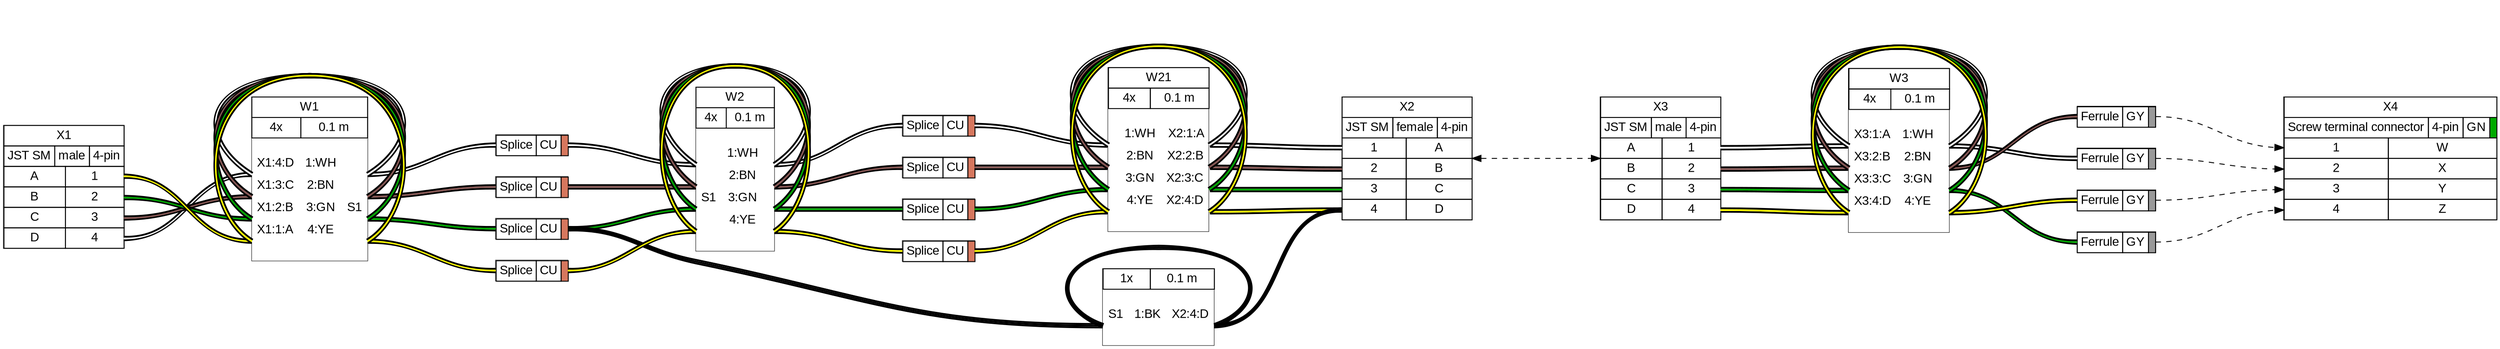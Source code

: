 graph {
// Graph generated by WireViz 0.4-dev251
// https://github.com/formatc1702/WireViz
	graph [bgcolor="#FFFFFF" fontname=arial nodesep=0.33 rankdir=LR ranksep=2]
	node [fillcolor="#FFFFFF" fontname=arial height=0 margin=0 shape=none style=filled width=0]
	edge [fontname=arial style=bold]
	X1 [label=<
<table border="0" cellspacing="0" cellpadding="0" bgcolor="#FFFFFF">
 <tr>
  <td>
   <table border="0" cellborder="1" cellpadding="3" cellspacing="0">
    <tr>
     <td>X1</td>
    </tr>
   </table>
  </td>
 </tr>
 <tr>
  <td>
   <table border="0" cellborder="1" cellpadding="3" cellspacing="0">
    <tr>
     <td>JST SM</td>
     <td>male</td>
     <td>4-pin</td>
    </tr>
   </table>
  </td>
 </tr>
 <tr>
  <td>
   <table border="0" cellborder="1" cellpadding="3" cellspacing="0">
    <tr>
     <td>A</td>
     <td port="p1r">1</td>
    </tr>
    <tr>
     <td>B</td>
     <td port="p2r">2</td>
    </tr>
    <tr>
     <td>C</td>
     <td port="p3r">3</td>
    </tr>
    <tr>
     <td>D</td>
     <td port="p4r">4</td>
    </tr>
   </table>
  </td>
 </tr>
</table>
> shape=box style=filled]
	AUTOGENERATED_S_1 [label=<
<table border="0" cellspacing="0" cellpadding="0" port="p1r" bgcolor="#FFFFFF">
 <tr>
  <td port="p1l">
   <table border="0" cellborder="1" cellpadding="3" cellspacing="0">
    <tr>
     <td>Splice</td>
     <td>CU</td>
     <td bgcolor="#D6775E" sides="TBLR"></td>
    </tr>
   </table>
  </td>
 </tr>
</table>
> shape=box style=filled]
	AUTOGENERATED_S_2 [label=<
<table border="0" cellspacing="0" cellpadding="0" port="p1r" bgcolor="#FFFFFF">
 <tr>
  <td port="p1l">
   <table border="0" cellborder="1" cellpadding="3" cellspacing="0">
    <tr>
     <td>Splice</td>
     <td>CU</td>
     <td bgcolor="#D6775E" sides="TBLR"></td>
    </tr>
   </table>
  </td>
 </tr>
</table>
> shape=box style=filled]
	S1 [label=<
<table border="0" cellspacing="0" cellpadding="0" port="p1r" bgcolor="#FFFFFF">
 <tr>
  <td port="p1l">
   <table border="0" cellborder="1" cellpadding="3" cellspacing="0">
    <tr>
     <td>Splice</td>
     <td>CU</td>
     <td bgcolor="#D6775E" sides="TBLR"></td>
    </tr>
   </table>
  </td>
 </tr>
</table>
> shape=box style=filled]
	AUTOGENERATED_S_3 [label=<
<table border="0" cellspacing="0" cellpadding="0" port="p1r" bgcolor="#FFFFFF">
 <tr>
  <td port="p1l">
   <table border="0" cellborder="1" cellpadding="3" cellspacing="0">
    <tr>
     <td>Splice</td>
     <td>CU</td>
     <td bgcolor="#D6775E" sides="TBLR"></td>
    </tr>
   </table>
  </td>
 </tr>
</table>
> shape=box style=filled]
	AUTOGENERATED_S_4 [label=<
<table border="0" cellspacing="0" cellpadding="0" port="p1r" bgcolor="#FFFFFF">
 <tr>
  <td port="p1l">
   <table border="0" cellborder="1" cellpadding="3" cellspacing="0">
    <tr>
     <td>Splice</td>
     <td>CU</td>
     <td bgcolor="#D6775E" sides="TBLR"></td>
    </tr>
   </table>
  </td>
 </tr>
</table>
> shape=box style=filled]
	AUTOGENERATED_S_5 [label=<
<table border="0" cellspacing="0" cellpadding="0" port="p1r" bgcolor="#FFFFFF">
 <tr>
  <td port="p1l">
   <table border="0" cellborder="1" cellpadding="3" cellspacing="0">
    <tr>
     <td>Splice</td>
     <td>CU</td>
     <td bgcolor="#D6775E" sides="TBLR"></td>
    </tr>
   </table>
  </td>
 </tr>
</table>
> shape=box style=filled]
	AUTOGENERATED_S_6 [label=<
<table border="0" cellspacing="0" cellpadding="0" port="p1r" bgcolor="#FFFFFF">
 <tr>
  <td port="p1l">
   <table border="0" cellborder="1" cellpadding="3" cellspacing="0">
    <tr>
     <td>Splice</td>
     <td>CU</td>
     <td bgcolor="#D6775E" sides="TBLR"></td>
    </tr>
   </table>
  </td>
 </tr>
</table>
> shape=box style=filled]
	AUTOGENERATED_S_7 [label=<
<table border="0" cellspacing="0" cellpadding="0" port="p1r" bgcolor="#FFFFFF">
 <tr>
  <td port="p1l">
   <table border="0" cellborder="1" cellpadding="3" cellspacing="0">
    <tr>
     <td>Splice</td>
     <td>CU</td>
     <td bgcolor="#D6775E" sides="TBLR"></td>
    </tr>
   </table>
  </td>
 </tr>
</table>
> shape=box style=filled]
	X2 [label=<
<table border="0" cellspacing="0" cellpadding="0" bgcolor="#FFFFFF">
 <tr>
  <td>
   <table border="0" cellborder="1" cellpadding="3" cellspacing="0">
    <tr>
     <td>X2</td>
    </tr>
   </table>
  </td>
 </tr>
 <tr>
  <td>
   <table border="0" cellborder="1" cellpadding="3" cellspacing="0">
    <tr>
     <td>JST SM</td>
     <td>female</td>
     <td>4-pin</td>
    </tr>
   </table>
  </td>
 </tr>
 <tr>
  <td>
   <table border="0" cellborder="1" cellpadding="3" cellspacing="0">
    <tr>
     <td port="p1l">1</td>
     <td>A</td>
    </tr>
    <tr>
     <td port="p2l">2</td>
     <td>B</td>
    </tr>
    <tr>
     <td port="p3l">3</td>
     <td>C</td>
    </tr>
    <tr>
     <td port="p4l">4</td>
     <td>D</td>
    </tr>
   </table>
  </td>
 </tr>
</table>
> shape=box style=filled]
	X3 [label=<
<table border="0" cellspacing="0" cellpadding="0" bgcolor="#FFFFFF">
 <tr>
  <td>
   <table border="0" cellborder="1" cellpadding="3" cellspacing="0">
    <tr>
     <td>X3</td>
    </tr>
   </table>
  </td>
 </tr>
 <tr>
  <td>
   <table border="0" cellborder="1" cellpadding="3" cellspacing="0">
    <tr>
     <td>JST SM</td>
     <td>male</td>
     <td>4-pin</td>
    </tr>
   </table>
  </td>
 </tr>
 <tr>
  <td>
   <table border="0" cellborder="1" cellpadding="3" cellspacing="0">
    <tr>
     <td>A</td>
     <td port="p1r">1</td>
    </tr>
    <tr>
     <td>B</td>
     <td port="p2r">2</td>
    </tr>
    <tr>
     <td>C</td>
     <td port="p3r">3</td>
    </tr>
    <tr>
     <td>D</td>
     <td port="p4r">4</td>
    </tr>
   </table>
  </td>
 </tr>
</table>
> shape=box style=filled]
	AUTOGENERATED_F_1 [label=<
<table border="0" cellspacing="0" cellpadding="0" port="p1r" bgcolor="#FFFFFF">
 <tr>
  <td port="p1l">
   <table border="0" cellborder="1" cellpadding="3" cellspacing="0">
    <tr>
     <td>Ferrule</td>
     <td>GY</td>
     <td bgcolor="#999999" sides="TBLR"></td>
    </tr>
   </table>
  </td>
 </tr>
</table>
> shape=box style=filled]
	AUTOGENERATED_F_2 [label=<
<table border="0" cellspacing="0" cellpadding="0" port="p1r" bgcolor="#FFFFFF">
 <tr>
  <td port="p1l">
   <table border="0" cellborder="1" cellpadding="3" cellspacing="0">
    <tr>
     <td>Ferrule</td>
     <td>GY</td>
     <td bgcolor="#999999" sides="TBLR"></td>
    </tr>
   </table>
  </td>
 </tr>
</table>
> shape=box style=filled]
	AUTOGENERATED_F_3 [label=<
<table border="0" cellspacing="0" cellpadding="0" port="p1r" bgcolor="#FFFFFF">
 <tr>
  <td port="p1l">
   <table border="0" cellborder="1" cellpadding="3" cellspacing="0">
    <tr>
     <td>Ferrule</td>
     <td>GY</td>
     <td bgcolor="#999999" sides="TBLR"></td>
    </tr>
   </table>
  </td>
 </tr>
</table>
> shape=box style=filled]
	AUTOGENERATED_F_4 [label=<
<table border="0" cellspacing="0" cellpadding="0" port="p1r" bgcolor="#FFFFFF">
 <tr>
  <td port="p1l">
   <table border="0" cellborder="1" cellpadding="3" cellspacing="0">
    <tr>
     <td>Ferrule</td>
     <td>GY</td>
     <td bgcolor="#999999" sides="TBLR"></td>
    </tr>
   </table>
  </td>
 </tr>
</table>
> shape=box style=filled]
	X4 [label=<
<table border="0" cellspacing="0" cellpadding="0" bgcolor="#FFFFFF">
 <tr>
  <td>
   <table border="0" cellborder="1" cellpadding="3" cellspacing="0">
    <tr>
     <td>X4</td>
    </tr>
   </table>
  </td>
 </tr>
 <tr>
  <td>
   <table border="0" cellborder="1" cellpadding="3" cellspacing="0">
    <tr>
     <td>Screw terminal connector</td>
     <td>4-pin</td>
     <td>GN</td>
     <td bgcolor="#00AA00" sides="TBLR"></td>
    </tr>
   </table>
  </td>
 </tr>
 <tr>
  <td>
   <table border="0" cellborder="1" cellpadding="3" cellspacing="0">
    <tr>
     <td port="p1l">1</td>
     <td>W</td>
    </tr>
    <tr>
     <td port="p2l">2</td>
     <td>X</td>
    </tr>
    <tr>
     <td port="p3l">3</td>
     <td>Y</td>
    </tr>
    <tr>
     <td port="p4l">4</td>
     <td>Z</td>
    </tr>
   </table>
  </td>
 </tr>
</table>
> shape=box style=filled]
	W1 [label=<
<table border="0" cellspacing="0" cellpadding="0" bgcolor="#FFFFFF">
 <tr>
  <td>
   <table border="0" cellborder="1" cellpadding="3" cellspacing="0">
    <tr>
     <td>W1</td>
    </tr>
   </table>
  </td>
 </tr>
 <tr>
  <td>
   <table border="0" cellborder="1" cellpadding="3" cellspacing="0">
    <tr>
     <td>4x</td>
     <td>0.1 m</td>
    </tr>
   </table>
  </td>
 </tr>
 <tr>
  <td>
   <table border="0" cellborder="0" cellspacing="0">
    <tr>
     <td>&nbsp;</td>
    </tr>
    <tr>
     <td align="left"> X1:4:D</td>
     <td> </td>
     <td>1:WH</td>
     <td> </td>
     <td align="right"> </td>
    </tr>
    <tr>
     <td border="0" cellspacing="0" cellpadding="0" colspan="5" height="6" port="w1"></td>
    </tr>
    <tr>
     <td align="left"> X1:3:C</td>
     <td> </td>
     <td>2:BN</td>
     <td> </td>
     <td align="right"> </td>
    </tr>
    <tr>
     <td border="0" cellspacing="0" cellpadding="0" colspan="5" height="6" port="w2"></td>
    </tr>
    <tr>
     <td align="left"> X1:2:B</td>
     <td> </td>
     <td>3:GN</td>
     <td> </td>
     <td align="right">S1 </td>
    </tr>
    <tr>
     <td border="0" cellspacing="0" cellpadding="0" colspan="5" height="6" port="w3"></td>
    </tr>
    <tr>
     <td align="left"> X1:1:A</td>
     <td> </td>
     <td>4:YE</td>
     <td> </td>
     <td align="right"> </td>
    </tr>
    <tr>
     <td border="0" cellspacing="0" cellpadding="0" colspan="5" height="6" port="w4"></td>
    </tr>
    <tr>
     <td>&nbsp;</td>
    </tr>
   </table>
  </td>
 </tr>
</table>
> shape=box style=filled]
	edge [color="#000000:#FFFFFF:#000000"]
	X1:p4r:e -- W1:w1:w
	W1:w1:e -- AUTOGENERATED_S_1:w
	edge [color="#000000:#895956:#000000"]
	X1:p3r:e -- W1:w2:w
	W1:w2:e -- AUTOGENERATED_S_2:w
	edge [color="#000000:#00AA00:#000000"]
	X1:p2r:e -- W1:w3:w
	W1:w3:e -- S1:w
	edge [color="#000000:#FFFF00:#000000"]
	X1:p1r:e -- W1:w4:w
	W1:w4:e -- AUTOGENERATED_S_3:w
	W1:w1:e -- W1:w1:w [color="#000000:#FFFFFF:#000000" straight=straight]
	W1:w2:e -- W1:w2:w [color="#000000:#895956:#000000" straight=straight]
	W1:w3:e -- W1:w3:w [color="#000000:#00AA00:#000000" straight=straight]
	W1:w4:e -- W1:w4:w [color="#000000:#FFFF00:#000000" straight=straight]
	W2 [label=<
<table border="0" cellspacing="0" cellpadding="0" bgcolor="#FFFFFF">
 <tr>
  <td>
   <table border="0" cellborder="1" cellpadding="3" cellspacing="0">
    <tr>
     <td>W2</td>
    </tr>
   </table>
  </td>
 </tr>
 <tr>
  <td>
   <table border="0" cellborder="1" cellpadding="3" cellspacing="0">
    <tr>
     <td>4x</td>
     <td>0.1 m</td>
    </tr>
   </table>
  </td>
 </tr>
 <tr>
  <td>
   <table border="0" cellborder="0" cellspacing="0">
    <tr>
     <td>&nbsp;</td>
    </tr>
    <tr>
     <td align="left"> </td>
     <td> </td>
     <td>1:WH</td>
     <td> </td>
     <td align="right"> </td>
    </tr>
    <tr>
     <td border="0" cellspacing="0" cellpadding="0" colspan="5" height="6" port="w1"></td>
    </tr>
    <tr>
     <td align="left"> </td>
     <td> </td>
     <td>2:BN</td>
     <td> </td>
     <td align="right"> </td>
    </tr>
    <tr>
     <td border="0" cellspacing="0" cellpadding="0" colspan="5" height="6" port="w2"></td>
    </tr>
    <tr>
     <td align="left"> S1</td>
     <td> </td>
     <td>3:GN</td>
     <td> </td>
     <td align="right"> </td>
    </tr>
    <tr>
     <td border="0" cellspacing="0" cellpadding="0" colspan="5" height="6" port="w3"></td>
    </tr>
    <tr>
     <td align="left"> </td>
     <td> </td>
     <td>4:YE</td>
     <td> </td>
     <td align="right"> </td>
    </tr>
    <tr>
     <td border="0" cellspacing="0" cellpadding="0" colspan="5" height="6" port="w4"></td>
    </tr>
    <tr>
     <td>&nbsp;</td>
    </tr>
   </table>
  </td>
 </tr>
</table>
> shape=box style=filled]
	edge [color="#000000:#FFFFFF:#000000"]
	AUTOGENERATED_S_1:e -- W2:w1:w
	W2:w1:e -- AUTOGENERATED_S_4:w
	edge [color="#000000:#895956:#000000"]
	AUTOGENERATED_S_2:e -- W2:w2:w
	W2:w2:e -- AUTOGENERATED_S_5:w
	edge [color="#000000:#00AA00:#000000"]
	S1:e -- W2:w3:w
	W2:w3:e -- AUTOGENERATED_S_6:w
	edge [color="#000000:#FFFF00:#000000"]
	AUTOGENERATED_S_3:e -- W2:w4:w
	W2:w4:e -- AUTOGENERATED_S_7:w
	W2:w1:e -- W2:w1:w [color="#000000:#FFFFFF:#000000" straight=straight]
	W2:w2:e -- W2:w2:w [color="#000000:#895956:#000000" straight=straight]
	W2:w3:e -- W2:w3:w [color="#000000:#00AA00:#000000" straight=straight]
	W2:w4:e -- W2:w4:w [color="#000000:#FFFF00:#000000" straight=straight]
	W21 [label=<
<table border="0" cellspacing="0" cellpadding="0" bgcolor="#FFFFFF">
 <tr>
  <td>
   <table border="0" cellborder="1" cellpadding="3" cellspacing="0">
    <tr>
     <td>W21</td>
    </tr>
   </table>
  </td>
 </tr>
 <tr>
  <td>
   <table border="0" cellborder="1" cellpadding="3" cellspacing="0">
    <tr>
     <td>4x</td>
     <td>0.1 m</td>
    </tr>
   </table>
  </td>
 </tr>
 <tr>
  <td>
   <table border="0" cellborder="0" cellspacing="0">
    <tr>
     <td>&nbsp;</td>
    </tr>
    <tr>
     <td align="left"> </td>
     <td> </td>
     <td>1:WH</td>
     <td> </td>
     <td align="right">X2:1:A </td>
    </tr>
    <tr>
     <td border="0" cellspacing="0" cellpadding="0" colspan="5" height="6" port="w1"></td>
    </tr>
    <tr>
     <td align="left"> </td>
     <td> </td>
     <td>2:BN</td>
     <td> </td>
     <td align="right">X2:2:B </td>
    </tr>
    <tr>
     <td border="0" cellspacing="0" cellpadding="0" colspan="5" height="6" port="w2"></td>
    </tr>
    <tr>
     <td align="left"> </td>
     <td> </td>
     <td>3:GN</td>
     <td> </td>
     <td align="right">X2:3:C </td>
    </tr>
    <tr>
     <td border="0" cellspacing="0" cellpadding="0" colspan="5" height="6" port="w3"></td>
    </tr>
    <tr>
     <td align="left"> </td>
     <td> </td>
     <td>4:YE</td>
     <td> </td>
     <td align="right">X2:4:D </td>
    </tr>
    <tr>
     <td border="0" cellspacing="0" cellpadding="0" colspan="5" height="6" port="w4"></td>
    </tr>
    <tr>
     <td>&nbsp;</td>
    </tr>
   </table>
  </td>
 </tr>
</table>
> shape=box style=filled]
	edge [color="#000000:#FFFFFF:#000000"]
	AUTOGENERATED_S_4:e -- W21:w1:w
	W21:w1:e -- X2:p1l:w
	edge [color="#000000:#895956:#000000"]
	AUTOGENERATED_S_5:e -- W21:w2:w
	W21:w2:e -- X2:p2l:w
	edge [color="#000000:#00AA00:#000000"]
	AUTOGENERATED_S_6:e -- W21:w3:w
	W21:w3:e -- X2:p3l:w
	edge [color="#000000:#FFFF00:#000000"]
	AUTOGENERATED_S_7:e -- W21:w4:w
	W21:w4:e -- X2:p4l:w
	W21:w1:e -- W21:w1:w [color="#000000:#FFFFFF:#000000" straight=straight]
	W21:w2:e -- W21:w2:w [color="#000000:#895956:#000000" straight=straight]
	W21:w3:e -- W21:w3:w [color="#000000:#00AA00:#000000" straight=straight]
	W21:w4:e -- W21:w4:w [color="#000000:#FFFF00:#000000" straight=straight]
	W3 [label=<
<table border="0" cellspacing="0" cellpadding="0" bgcolor="#FFFFFF">
 <tr>
  <td>
   <table border="0" cellborder="1" cellpadding="3" cellspacing="0">
    <tr>
     <td>W3</td>
    </tr>
   </table>
  </td>
 </tr>
 <tr>
  <td>
   <table border="0" cellborder="1" cellpadding="3" cellspacing="0">
    <tr>
     <td>4x</td>
     <td>0.1 m</td>
    </tr>
   </table>
  </td>
 </tr>
 <tr>
  <td>
   <table border="0" cellborder="0" cellspacing="0">
    <tr>
     <td>&nbsp;</td>
    </tr>
    <tr>
     <td align="left"> X3:1:A</td>
     <td> </td>
     <td>1:WH</td>
     <td> </td>
     <td align="right"> </td>
    </tr>
    <tr>
     <td border="0" cellspacing="0" cellpadding="0" colspan="5" height="6" port="w1"></td>
    </tr>
    <tr>
     <td align="left"> X3:2:B</td>
     <td> </td>
     <td>2:BN</td>
     <td> </td>
     <td align="right"> </td>
    </tr>
    <tr>
     <td border="0" cellspacing="0" cellpadding="0" colspan="5" height="6" port="w2"></td>
    </tr>
    <tr>
     <td align="left"> X3:3:C</td>
     <td> </td>
     <td>3:GN</td>
     <td> </td>
     <td align="right"> </td>
    </tr>
    <tr>
     <td border="0" cellspacing="0" cellpadding="0" colspan="5" height="6" port="w3"></td>
    </tr>
    <tr>
     <td align="left"> X3:4:D</td>
     <td> </td>
     <td>4:YE</td>
     <td> </td>
     <td align="right"> </td>
    </tr>
    <tr>
     <td border="0" cellspacing="0" cellpadding="0" colspan="5" height="6" port="w4"></td>
    </tr>
    <tr>
     <td>&nbsp;</td>
    </tr>
   </table>
  </td>
 </tr>
</table>
> shape=box style=filled]
	edge [color="#000000:#FFFFFF:#000000"]
	X3:p1r:e -- W3:w1:w
	W3:w1:e -- AUTOGENERATED_F_1:w
	edge [color="#000000:#895956:#000000"]
	X3:p2r:e -- W3:w2:w
	W3:w2:e -- AUTOGENERATED_F_2:w
	edge [color="#000000:#00AA00:#000000"]
	X3:p3r:e -- W3:w3:w
	W3:w3:e -- AUTOGENERATED_F_3:w
	edge [color="#000000:#FFFF00:#000000"]
	X3:p4r:e -- W3:w4:w
	W3:w4:e -- AUTOGENERATED_F_4:w
	W3:w1:e -- W3:w1:w [color="#000000:#FFFFFF:#000000" straight=straight]
	W3:w2:e -- W3:w2:w [color="#000000:#895956:#000000" straight=straight]
	W3:w3:e -- W3:w3:w [color="#000000:#00AA00:#000000" straight=straight]
	W3:w4:e -- W3:w4:w [color="#000000:#FFFF00:#000000" straight=straight]
	AUTOGENERATED_WIRE_1 [label=<
<table border="0" cellspacing="0" cellpadding="0" bgcolor="#FFFFFF">
 <tr>
  <td>
   <table border="0" cellborder="1" cellpadding="3" cellspacing="0">
    <tr>
     <td>1x</td>
     <td>0.1 m</td>
    </tr>
   </table>
  </td>
 </tr>
 <tr>
  <td>
   <table border="0" cellborder="0" cellspacing="0">
    <tr>
     <td>&nbsp;</td>
    </tr>
    <tr>
     <td align="left"> S1</td>
     <td> </td>
     <td>1:BK</td>
     <td> </td>
     <td align="right">X2:4:D </td>
    </tr>
    <tr>
     <td border="0" cellspacing="0" cellpadding="0" colspan="5" height="6" port="w1"></td>
    </tr>
    <tr>
     <td>&nbsp;</td>
    </tr>
   </table>
  </td>
 </tr>
</table>
> shape=box style=filled]
	edge [color="#000000:#000000:#000000"]
	S1:e -- AUTOGENERATED_WIRE_1:w1:w
	AUTOGENERATED_WIRE_1:w1:e -- X2:p4l:w
	AUTOGENERATED_WIRE_1:w1:e -- AUTOGENERATED_WIRE_1:w1:w [color="#000000:#000000:#000000" straight=straight]
	edge [color="#000000" dir=both style=dashed]
	X2:e -- X3:w
	edge [color="#000000" dir=forward style=dashed]
	AUTOGENERATED_F_1:p1r:e -- X4:p2l:w
	edge [color="#000000" dir=forward style=dashed]
	AUTOGENERATED_F_2:p1r:e -- X4:p1l:w
	edge [color="#000000" dir=forward style=dashed]
	AUTOGENERATED_F_3:p1r:e -- X4:p4l:w
	edge [color="#000000" dir=forward style=dashed]
	AUTOGENERATED_F_4:p1r:e -- X4:p3l:w
}
